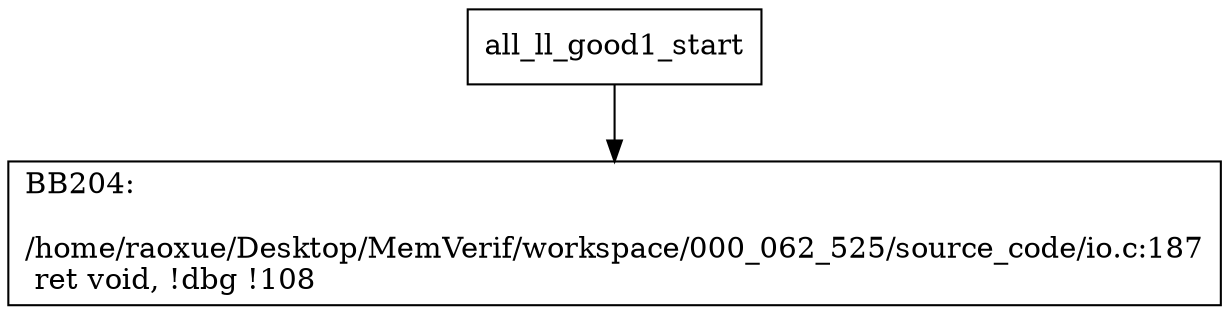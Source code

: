 digraph "CFG for'all_ll_good1' function" {
	BBall_ll_good1_start[shape=record,label="{all_ll_good1_start}"];
	BBall_ll_good1_start-> all_ll_good1BB204;
	all_ll_good1BB204 [shape=record, label="{BB204:\l\l/home/raoxue/Desktop/MemVerif/workspace/000_062_525/source_code/io.c:187\l
  ret void, !dbg !108\l
}"];
}
